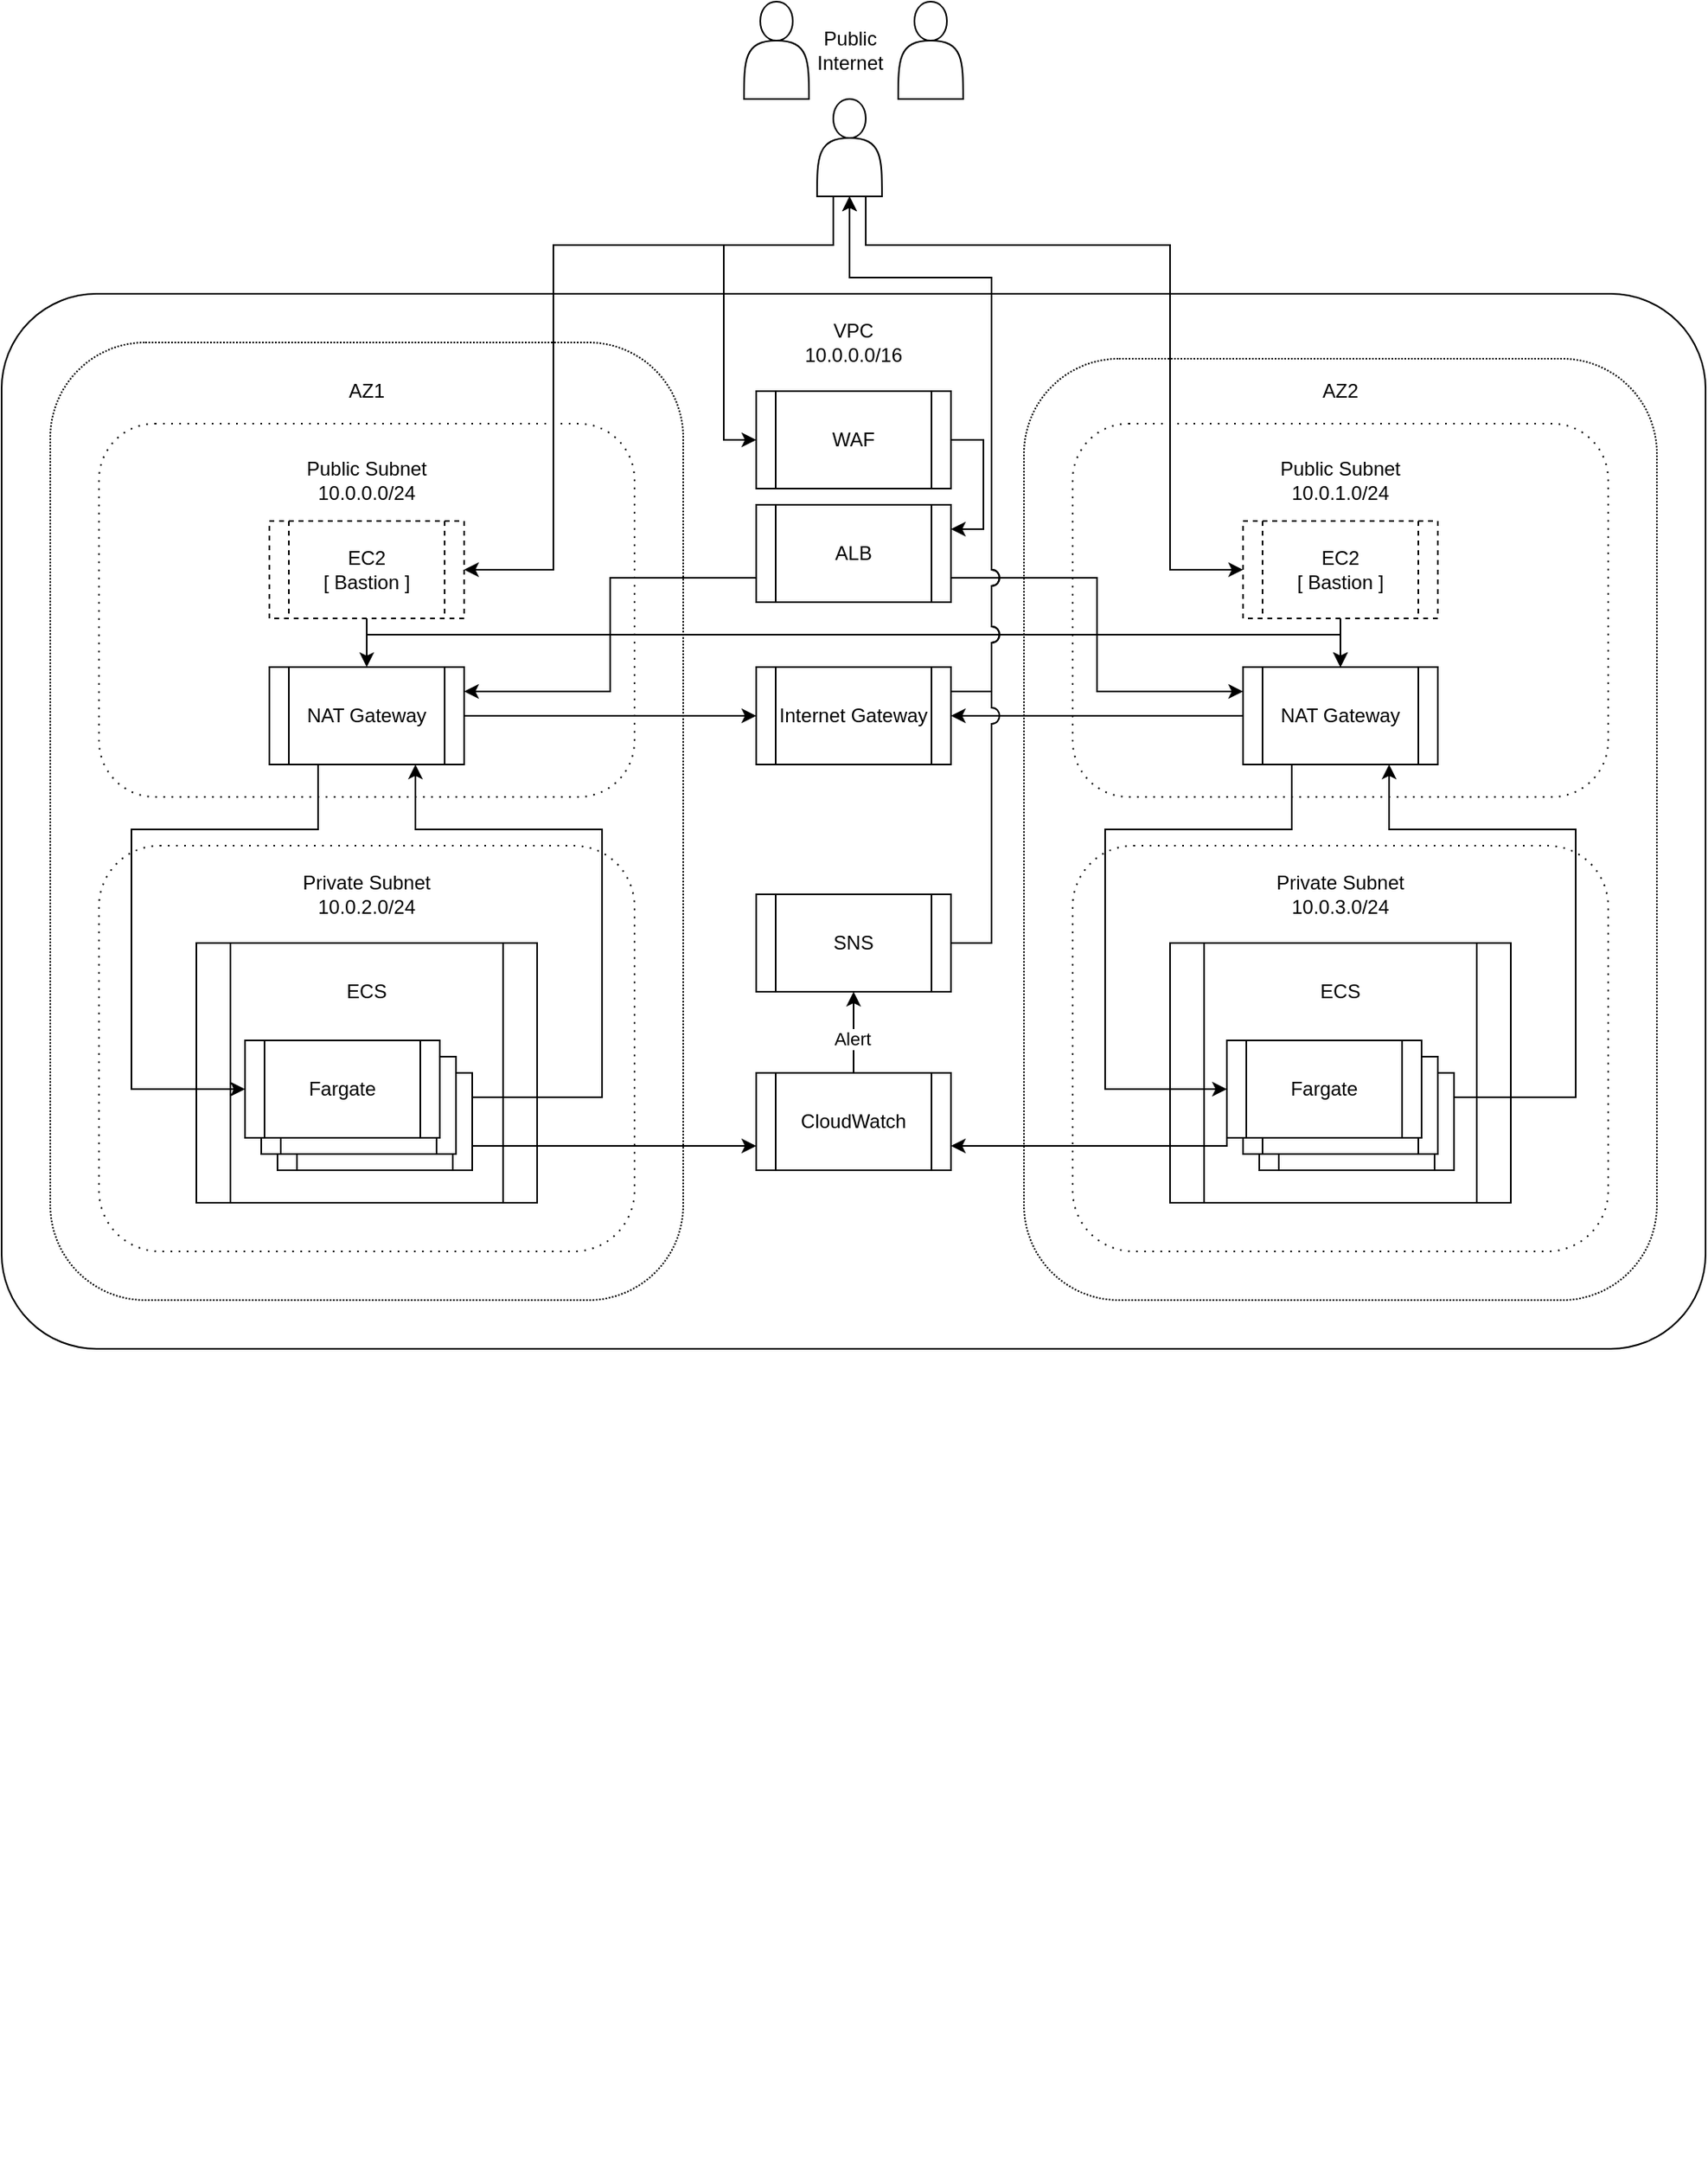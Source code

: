 <mxfile version="14.1.4" type="device"><diagram id="p8JfqxcgnrvmuXXnCCEA" name="Page-1"><mxGraphModel dx="2430" dy="2286" grid="1" gridSize="10" guides="1" tooltips="1" connect="1" arrows="1" fold="1" page="1" pageScale="1" pageWidth="850" pageHeight="1100" math="0" shadow="0"><root><mxCell id="0"/><mxCell id="1" parent="0"/><mxCell id="3jWK8kUcmYZfpDabe1B3-1" value="" style="rounded=1;whiteSpace=wrap;html=1;glass=0;sketch=0;arcSize=9;" vertex="1" parent="1"><mxGeometry x="-120" y="-290" width="1050" height="650" as="geometry"/></mxCell><mxCell id="3jWK8kUcmYZfpDabe1B3-2" value="VPC &lt;br&gt;10.0.0.0/16" style="text;html=1;strokeColor=none;fillColor=none;align=center;verticalAlign=middle;whiteSpace=wrap;rounded=0;" vertex="1" parent="1"><mxGeometry x="355" y="-280" width="100" height="40" as="geometry"/></mxCell><mxCell id="3jWK8kUcmYZfpDabe1B3-4" value="Internet Gateway" style="shape=process;whiteSpace=wrap;html=1;backgroundOutline=1;" vertex="1" parent="1"><mxGeometry x="345" y="-60" width="120" height="60" as="geometry"/></mxCell><mxCell id="3jWK8kUcmYZfpDabe1B3-5" value="" style="group" vertex="1" connectable="0" parent="1"><mxGeometry x="337.5" y="-470" width="135" height="120" as="geometry"/></mxCell><mxCell id="3jWK8kUcmYZfpDabe1B3-6" value="" style="shape=actor;whiteSpace=wrap;html=1;" vertex="1" parent="3jWK8kUcmYZfpDabe1B3-5"><mxGeometry width="40" height="60" as="geometry"/></mxCell><mxCell id="3jWK8kUcmYZfpDabe1B3-7" value="" style="shape=actor;whiteSpace=wrap;html=1;" vertex="1" parent="3jWK8kUcmYZfpDabe1B3-5"><mxGeometry x="45" y="60" width="40" height="60" as="geometry"/></mxCell><mxCell id="3jWK8kUcmYZfpDabe1B3-8" value="" style="shape=actor;whiteSpace=wrap;html=1;" vertex="1" parent="3jWK8kUcmYZfpDabe1B3-5"><mxGeometry x="95" width="40" height="60" as="geometry"/></mxCell><mxCell id="3jWK8kUcmYZfpDabe1B3-9" value="Public&lt;br&gt;Internet" style="text;html=1;strokeColor=none;fillColor=none;align=center;verticalAlign=middle;whiteSpace=wrap;rounded=0;" vertex="1" parent="3jWK8kUcmYZfpDabe1B3-5"><mxGeometry x="45" y="20" width="40" height="20" as="geometry"/></mxCell><mxCell id="3jWK8kUcmYZfpDabe1B3-10" value="" style="group;shadow=0;" vertex="1" connectable="0" parent="1"><mxGeometry x="-90" y="-260" width="390" height="1120" as="geometry"/></mxCell><mxCell id="3jWK8kUcmYZfpDabe1B3-11" value="" style="rounded=1;whiteSpace=wrap;html=1;dashed=1;dashPattern=1 1;" vertex="1" parent="3jWK8kUcmYZfpDabe1B3-10"><mxGeometry width="390" height="590" as="geometry"/></mxCell><mxCell id="3jWK8kUcmYZfpDabe1B3-12" value="AZ1" style="text;html=1;strokeColor=none;fillColor=none;align=center;verticalAlign=middle;whiteSpace=wrap;rounded=0;" vertex="1" parent="3jWK8kUcmYZfpDabe1B3-10"><mxGeometry x="175" y="20" width="40" height="20" as="geometry"/></mxCell><mxCell id="3jWK8kUcmYZfpDabe1B3-13" value="" style="rounded=1;whiteSpace=wrap;html=1;dashed=1;dashPattern=1 4;" vertex="1" parent="3jWK8kUcmYZfpDabe1B3-10"><mxGeometry x="30" y="50" width="330" height="230" as="geometry"/></mxCell><mxCell id="3jWK8kUcmYZfpDabe1B3-14" value="NAT Gateway" style="shape=process;whiteSpace=wrap;html=1;backgroundOutline=1;" vertex="1" parent="3jWK8kUcmYZfpDabe1B3-10"><mxGeometry x="135" y="200" width="120" height="60" as="geometry"/></mxCell><mxCell id="3jWK8kUcmYZfpDabe1B3-15" style="edgeStyle=orthogonalEdgeStyle;rounded=0;orthogonalLoop=1;jettySize=auto;html=1;exitX=0.5;exitY=1;exitDx=0;exitDy=0;" edge="1" parent="3jWK8kUcmYZfpDabe1B3-10" source="3jWK8kUcmYZfpDabe1B3-16" target="3jWK8kUcmYZfpDabe1B3-14"><mxGeometry relative="1" as="geometry"/></mxCell><mxCell id="3jWK8kUcmYZfpDabe1B3-16" value="EC2&lt;br&gt;[ Bastion ]" style="shape=process;whiteSpace=wrap;html=1;backgroundOutline=1;dashed=1;" vertex="1" parent="3jWK8kUcmYZfpDabe1B3-10"><mxGeometry x="135" y="110" width="120" height="60" as="geometry"/></mxCell><mxCell id="3jWK8kUcmYZfpDabe1B3-17" value="Public Subnet&lt;br&gt;10.0.0.0/24" style="text;html=1;strokeColor=none;fillColor=none;align=center;verticalAlign=middle;whiteSpace=wrap;rounded=0;glass=0;sketch=0;" vertex="1" parent="3jWK8kUcmYZfpDabe1B3-10"><mxGeometry x="150" y="70" width="90" height="30" as="geometry"/></mxCell><mxCell id="3jWK8kUcmYZfpDabe1B3-18" value="" style="rounded=1;whiteSpace=wrap;html=1;dashed=1;dashPattern=1 4;" vertex="1" parent="3jWK8kUcmYZfpDabe1B3-10"><mxGeometry x="30" y="310" width="330" height="250" as="geometry"/></mxCell><mxCell id="3jWK8kUcmYZfpDabe1B3-19" value="Private Subnet&lt;br&gt;10.0.2.0/24" style="text;html=1;strokeColor=none;fillColor=none;align=center;verticalAlign=middle;whiteSpace=wrap;rounded=0;" vertex="1" parent="3jWK8kUcmYZfpDabe1B3-10"><mxGeometry x="140" y="320" width="110" height="40" as="geometry"/></mxCell><mxCell id="3jWK8kUcmYZfpDabe1B3-46" value="" style="group" vertex="1" connectable="0" parent="3jWK8kUcmYZfpDabe1B3-10"><mxGeometry x="90" y="370" width="210" height="250" as="geometry"/></mxCell><mxCell id="3jWK8kUcmYZfpDabe1B3-47" value="" style="shape=process;whiteSpace=wrap;html=1;backgroundOutline=1;" vertex="1" parent="3jWK8kUcmYZfpDabe1B3-46"><mxGeometry width="210" height="160" as="geometry"/></mxCell><mxCell id="3jWK8kUcmYZfpDabe1B3-48" value="" style="group" vertex="1" connectable="0" parent="3jWK8kUcmYZfpDabe1B3-46"><mxGeometry x="30" y="60" width="175" height="190" as="geometry"/></mxCell><mxCell id="3jWK8kUcmYZfpDabe1B3-49" value="" style="shape=process;whiteSpace=wrap;html=1;backgroundOutline=1;" vertex="1" parent="3jWK8kUcmYZfpDabe1B3-48"><mxGeometry x="20" y="20" width="120" height="60" as="geometry"/></mxCell><mxCell id="3jWK8kUcmYZfpDabe1B3-50" value="" style="shape=process;whiteSpace=wrap;html=1;backgroundOutline=1;" vertex="1" parent="3jWK8kUcmYZfpDabe1B3-48"><mxGeometry x="10" y="10" width="120" height="60" as="geometry"/></mxCell><mxCell id="3jWK8kUcmYZfpDabe1B3-51" value="Fargate" style="shape=process;whiteSpace=wrap;html=1;backgroundOutline=1;" vertex="1" parent="3jWK8kUcmYZfpDabe1B3-48"><mxGeometry width="120" height="60" as="geometry"/></mxCell><mxCell id="3jWK8kUcmYZfpDabe1B3-52" value="ECS" style="text;html=1;strokeColor=none;fillColor=none;align=center;verticalAlign=middle;whiteSpace=wrap;rounded=0;" vertex="1" parent="3jWK8kUcmYZfpDabe1B3-46"><mxGeometry x="85" y="20" width="40" height="20" as="geometry"/></mxCell><mxCell id="3jWK8kUcmYZfpDabe1B3-75" style="edgeStyle=orthogonalEdgeStyle;rounded=0;orthogonalLoop=1;jettySize=auto;html=1;entryX=0.75;entryY=1;entryDx=0;entryDy=0;exitX=1;exitY=0.25;exitDx=0;exitDy=0;" edge="1" parent="3jWK8kUcmYZfpDabe1B3-10" source="3jWK8kUcmYZfpDabe1B3-49" target="3jWK8kUcmYZfpDabe1B3-14"><mxGeometry relative="1" as="geometry"><mxPoint x="240" y="440" as="sourcePoint"/><Array as="points"><mxPoint x="340" y="465"/><mxPoint x="340" y="300"/><mxPoint x="225" y="300"/></Array></mxGeometry></mxCell><mxCell id="3jWK8kUcmYZfpDabe1B3-76" style="edgeStyle=orthogonalEdgeStyle;rounded=0;orthogonalLoop=1;jettySize=auto;html=1;exitX=0.25;exitY=1;exitDx=0;exitDy=0;entryX=0;entryY=0.5;entryDx=0;entryDy=0;" edge="1" parent="3jWK8kUcmYZfpDabe1B3-10" source="3jWK8kUcmYZfpDabe1B3-14" target="3jWK8kUcmYZfpDabe1B3-51"><mxGeometry relative="1" as="geometry"><Array as="points"><mxPoint x="165" y="300"/><mxPoint x="50" y="300"/><mxPoint x="50" y="460"/></Array></mxGeometry></mxCell><mxCell id="3jWK8kUcmYZfpDabe1B3-30" style="edgeStyle=orthogonalEdgeStyle;rounded=0;orthogonalLoop=1;jettySize=auto;html=1;exitX=0;exitY=0.75;exitDx=0;exitDy=0;entryX=1;entryY=0.25;entryDx=0;entryDy=0;" edge="1" parent="1" source="3jWK8kUcmYZfpDabe1B3-31" target="3jWK8kUcmYZfpDabe1B3-14"><mxGeometry relative="1" as="geometry"/></mxCell><mxCell id="3jWK8kUcmYZfpDabe1B3-31" value="ALB" style="shape=process;whiteSpace=wrap;html=1;backgroundOutline=1;" vertex="1" parent="1"><mxGeometry x="345" y="-160" width="120" height="60" as="geometry"/></mxCell><mxCell id="3jWK8kUcmYZfpDabe1B3-33" style="edgeStyle=orthogonalEdgeStyle;rounded=0;orthogonalLoop=1;jettySize=auto;html=1;exitX=1;exitY=0.5;exitDx=0;exitDy=0;entryX=0;entryY=0.5;entryDx=0;entryDy=0;" edge="1" parent="1" source="3jWK8kUcmYZfpDabe1B3-14" target="3jWK8kUcmYZfpDabe1B3-4"><mxGeometry relative="1" as="geometry"><Array as="points"><mxPoint x="330" y="-30"/><mxPoint x="330" y="-30"/></Array></mxGeometry></mxCell><mxCell id="3jWK8kUcmYZfpDabe1B3-34" style="edgeStyle=orthogonalEdgeStyle;rounded=0;orthogonalLoop=1;jettySize=auto;html=1;exitX=0.25;exitY=1;exitDx=0;exitDy=0;entryX=1;entryY=0.5;entryDx=0;entryDy=0;" edge="1" parent="1" source="3jWK8kUcmYZfpDabe1B3-7" target="3jWK8kUcmYZfpDabe1B3-16"><mxGeometry relative="1" as="geometry"><Array as="points"><mxPoint x="393" y="-320"/><mxPoint x="220" y="-320"/><mxPoint x="220" y="-120"/></Array></mxGeometry></mxCell><mxCell id="3jWK8kUcmYZfpDabe1B3-35" value="" style="rounded=1;whiteSpace=wrap;html=1;dashed=1;dashPattern=1 1;" vertex="1" parent="1"><mxGeometry x="510" y="-250" width="390" height="580" as="geometry"/></mxCell><mxCell id="3jWK8kUcmYZfpDabe1B3-36" value="AZ2" style="text;html=1;strokeColor=none;fillColor=none;align=center;verticalAlign=middle;whiteSpace=wrap;rounded=0;" vertex="1" parent="1"><mxGeometry x="685" y="-240" width="40" height="20" as="geometry"/></mxCell><mxCell id="3jWK8kUcmYZfpDabe1B3-37" value="" style="rounded=1;whiteSpace=wrap;html=1;dashed=1;dashPattern=1 4;" vertex="1" parent="1"><mxGeometry x="540" y="-210" width="330" height="230" as="geometry"/></mxCell><mxCell id="3jWK8kUcmYZfpDabe1B3-38" style="edgeStyle=orthogonalEdgeStyle;rounded=0;orthogonalLoop=1;jettySize=auto;html=1;exitX=0;exitY=0.5;exitDx=0;exitDy=0;entryX=1;entryY=0.5;entryDx=0;entryDy=0;jumpStyle=none;jumpSize=0;" edge="1" parent="1" source="3jWK8kUcmYZfpDabe1B3-39" target="3jWK8kUcmYZfpDabe1B3-4"><mxGeometry relative="1" as="geometry"/></mxCell><mxCell id="3jWK8kUcmYZfpDabe1B3-39" value="NAT Gateway" style="shape=process;whiteSpace=wrap;html=1;backgroundOutline=1;" vertex="1" parent="1"><mxGeometry x="645" y="-60" width="120" height="60" as="geometry"/></mxCell><mxCell id="3jWK8kUcmYZfpDabe1B3-40" value="Public Subnet&lt;br&gt;10.0.1.0/24" style="text;html=1;strokeColor=none;fillColor=none;align=center;verticalAlign=middle;whiteSpace=wrap;rounded=0;glass=0;sketch=0;" vertex="1" parent="1"><mxGeometry x="660" y="-190" width="90" height="30" as="geometry"/></mxCell><mxCell id="3jWK8kUcmYZfpDabe1B3-41" value="" style="group" vertex="1" connectable="0" parent="1"><mxGeometry x="540" y="50" width="330" height="530" as="geometry"/></mxCell><mxCell id="3jWK8kUcmYZfpDabe1B3-42" value="" style="rounded=1;whiteSpace=wrap;html=1;dashed=1;dashPattern=1 4;" vertex="1" parent="3jWK8kUcmYZfpDabe1B3-41"><mxGeometry width="330" height="250" as="geometry"/></mxCell><mxCell id="3jWK8kUcmYZfpDabe1B3-43" value="Private Subnet&lt;br&gt;10.0.3.0/24" style="text;html=1;strokeColor=none;fillColor=none;align=center;verticalAlign=middle;whiteSpace=wrap;rounded=0;" vertex="1" parent="3jWK8kUcmYZfpDabe1B3-41"><mxGeometry x="110" y="10" width="110" height="40" as="geometry"/></mxCell><mxCell id="3jWK8kUcmYZfpDabe1B3-63" value="ECS" style="text;html=1;strokeColor=none;fillColor=none;align=center;verticalAlign=middle;whiteSpace=wrap;rounded=0;" vertex="1" parent="3jWK8kUcmYZfpDabe1B3-41"><mxGeometry x="145" y="70" width="40" height="20" as="geometry"/></mxCell><mxCell id="3jWK8kUcmYZfpDabe1B3-58" value="" style="shape=process;whiteSpace=wrap;html=1;backgroundOutline=1;" vertex="1" parent="3jWK8kUcmYZfpDabe1B3-41"><mxGeometry x="60" y="60" width="210" height="160" as="geometry"/></mxCell><mxCell id="3jWK8kUcmYZfpDabe1B3-113" value="ECS" style="text;html=1;strokeColor=none;fillColor=none;align=center;verticalAlign=middle;whiteSpace=wrap;rounded=0;" vertex="1" parent="3jWK8kUcmYZfpDabe1B3-41"><mxGeometry x="145" y="80" width="40" height="20" as="geometry"/></mxCell><mxCell id="3jWK8kUcmYZfpDabe1B3-59" value="" style="group" vertex="1" connectable="0" parent="3jWK8kUcmYZfpDabe1B3-41"><mxGeometry x="95" y="120" width="175" height="190" as="geometry"/></mxCell><mxCell id="3jWK8kUcmYZfpDabe1B3-60" value="" style="shape=process;whiteSpace=wrap;html=1;backgroundOutline=1;" vertex="1" parent="3jWK8kUcmYZfpDabe1B3-59"><mxGeometry x="20" y="20" width="120" height="60" as="geometry"/></mxCell><mxCell id="3jWK8kUcmYZfpDabe1B3-61" value="" style="shape=process;whiteSpace=wrap;html=1;backgroundOutline=1;" vertex="1" parent="3jWK8kUcmYZfpDabe1B3-59"><mxGeometry x="10" y="10" width="120" height="60" as="geometry"/></mxCell><mxCell id="3jWK8kUcmYZfpDabe1B3-62" value="Fargate" style="shape=process;whiteSpace=wrap;html=1;backgroundOutline=1;" vertex="1" parent="3jWK8kUcmYZfpDabe1B3-59"><mxGeometry width="120" height="60" as="geometry"/></mxCell><mxCell id="3jWK8kUcmYZfpDabe1B3-69" style="edgeStyle=orthogonalEdgeStyle;rounded=0;orthogonalLoop=1;jettySize=auto;html=1;entryX=0.75;entryY=1;entryDx=0;entryDy=0;exitX=1;exitY=0.25;exitDx=0;exitDy=0;" edge="1" parent="1" source="3jWK8kUcmYZfpDabe1B3-60" target="3jWK8kUcmYZfpDabe1B3-39"><mxGeometry relative="1" as="geometry"><mxPoint x="850" y="450" as="sourcePoint"/><Array as="points"><mxPoint x="850" y="205"/><mxPoint x="850" y="40"/><mxPoint x="735" y="40"/></Array></mxGeometry></mxCell><mxCell id="3jWK8kUcmYZfpDabe1B3-70" style="edgeStyle=orthogonalEdgeStyle;rounded=0;orthogonalLoop=1;jettySize=auto;html=1;exitX=0.25;exitY=1;exitDx=0;exitDy=0;entryX=0;entryY=0.5;entryDx=0;entryDy=0;" edge="1" parent="1" source="3jWK8kUcmYZfpDabe1B3-39" target="3jWK8kUcmYZfpDabe1B3-62"><mxGeometry relative="1" as="geometry"><Array as="points"><mxPoint x="675" y="40"/><mxPoint x="560" y="40"/><mxPoint x="560" y="200"/></Array></mxGeometry></mxCell><mxCell id="3jWK8kUcmYZfpDabe1B3-71" style="edgeStyle=orthogonalEdgeStyle;rounded=0;orthogonalLoop=1;jettySize=auto;html=1;exitX=0.5;exitY=1;exitDx=0;exitDy=0;" edge="1" parent="1" source="3jWK8kUcmYZfpDabe1B3-16" target="3jWK8kUcmYZfpDabe1B3-39"><mxGeometry relative="1" as="geometry"><Array as="points"><mxPoint x="105" y="-80"/><mxPoint x="705" y="-80"/></Array></mxGeometry></mxCell><mxCell id="3jWK8kUcmYZfpDabe1B3-72" style="edgeStyle=orthogonalEdgeStyle;rounded=0;orthogonalLoop=1;jettySize=auto;html=1;exitX=1;exitY=0.75;exitDx=0;exitDy=0;entryX=0;entryY=0.25;entryDx=0;entryDy=0;" edge="1" parent="1" source="3jWK8kUcmYZfpDabe1B3-31" target="3jWK8kUcmYZfpDabe1B3-39"><mxGeometry relative="1" as="geometry"/></mxCell><mxCell id="3jWK8kUcmYZfpDabe1B3-73" value="EC2&lt;br&gt;[ Bastion ]" style="shape=process;whiteSpace=wrap;html=1;backgroundOutline=1;dashed=1;" vertex="1" parent="1"><mxGeometry x="645" y="-150" width="120" height="60" as="geometry"/></mxCell><mxCell id="3jWK8kUcmYZfpDabe1B3-74" style="edgeStyle=orthogonalEdgeStyle;rounded=0;orthogonalLoop=1;jettySize=auto;html=1;exitX=0.75;exitY=1;exitDx=0;exitDy=0;entryX=0;entryY=0.5;entryDx=0;entryDy=0;" edge="1" parent="1" source="3jWK8kUcmYZfpDabe1B3-7" target="3jWK8kUcmYZfpDabe1B3-73"><mxGeometry relative="1" as="geometry"><Array as="points"><mxPoint x="412" y="-320"/><mxPoint x="600" y="-320"/><mxPoint x="600" y="-120"/></Array></mxGeometry></mxCell><mxCell id="3jWK8kUcmYZfpDabe1B3-81" style="edgeStyle=orthogonalEdgeStyle;rounded=0;orthogonalLoop=1;jettySize=auto;html=1;exitX=0.5;exitY=1;exitDx=0;exitDy=0;entryX=0.5;entryY=0;entryDx=0;entryDy=0;" edge="1" parent="1" source="3jWK8kUcmYZfpDabe1B3-73" target="3jWK8kUcmYZfpDabe1B3-39"><mxGeometry relative="1" as="geometry"/></mxCell><mxCell id="3jWK8kUcmYZfpDabe1B3-116" style="edgeStyle=orthogonalEdgeStyle;rounded=0;orthogonalLoop=1;jettySize=auto;html=1;exitX=1;exitY=0.5;exitDx=0;exitDy=0;entryX=1;entryY=0.25;entryDx=0;entryDy=0;" edge="1" parent="1" source="3jWK8kUcmYZfpDabe1B3-114" target="3jWK8kUcmYZfpDabe1B3-31"><mxGeometry relative="1" as="geometry"/></mxCell><mxCell id="3jWK8kUcmYZfpDabe1B3-114" value="WAF" style="shape=process;whiteSpace=wrap;html=1;backgroundOutline=1;" vertex="1" parent="1"><mxGeometry x="345" y="-230" width="120" height="60" as="geometry"/></mxCell><mxCell id="3jWK8kUcmYZfpDabe1B3-115" style="edgeStyle=orthogonalEdgeStyle;rounded=0;orthogonalLoop=1;jettySize=auto;html=1;exitX=0.25;exitY=1;exitDx=0;exitDy=0;entryX=0;entryY=0.5;entryDx=0;entryDy=0;" edge="1" parent="1" source="3jWK8kUcmYZfpDabe1B3-7" target="3jWK8kUcmYZfpDabe1B3-114"><mxGeometry relative="1" as="geometry"><Array as="points"><mxPoint x="393" y="-320"/><mxPoint x="325" y="-320"/><mxPoint x="325" y="-200"/></Array></mxGeometry></mxCell><mxCell id="3jWK8kUcmYZfpDabe1B3-121" style="edgeStyle=orthogonalEdgeStyle;rounded=0;orthogonalLoop=1;jettySize=auto;html=1;exitX=0.5;exitY=0;exitDx=0;exitDy=0;entryX=0.5;entryY=1;entryDx=0;entryDy=0;" edge="1" parent="1" source="3jWK8kUcmYZfpDabe1B3-117" target="3jWK8kUcmYZfpDabe1B3-118"><mxGeometry relative="1" as="geometry"/></mxCell><mxCell id="3jWK8kUcmYZfpDabe1B3-122" value="Alert" style="edgeLabel;html=1;align=center;verticalAlign=middle;resizable=0;points=[];" vertex="1" connectable="0" parent="3jWK8kUcmYZfpDabe1B3-121"><mxGeometry x="-0.148" y="1" relative="1" as="geometry"><mxPoint as="offset"/></mxGeometry></mxCell><mxCell id="3jWK8kUcmYZfpDabe1B3-117" value="CloudWatch" style="shape=process;whiteSpace=wrap;html=1;backgroundOutline=1;" vertex="1" parent="1"><mxGeometry x="345" y="190" width="120" height="60" as="geometry"/></mxCell><mxCell id="3jWK8kUcmYZfpDabe1B3-125" style="edgeStyle=orthogonalEdgeStyle;rounded=0;orthogonalLoop=1;jettySize=auto;html=1;exitX=1;exitY=0.5;exitDx=0;exitDy=0;entryX=0.5;entryY=1;entryDx=0;entryDy=0;jumpStyle=arc;jumpSize=10;" edge="1" parent="1" source="3jWK8kUcmYZfpDabe1B3-118" target="3jWK8kUcmYZfpDabe1B3-7"><mxGeometry relative="1" as="geometry"><Array as="points"><mxPoint x="490" y="110"/><mxPoint x="490" y="-300"/><mxPoint x="403" y="-300"/></Array></mxGeometry></mxCell><mxCell id="3jWK8kUcmYZfpDabe1B3-118" value="SNS" style="shape=process;whiteSpace=wrap;html=1;backgroundOutline=1;" vertex="1" parent="1"><mxGeometry x="345" y="80" width="120" height="60" as="geometry"/></mxCell><mxCell id="3jWK8kUcmYZfpDabe1B3-119" style="edgeStyle=orthogonalEdgeStyle;rounded=0;orthogonalLoop=1;jettySize=auto;html=1;exitX=1;exitY=0.75;exitDx=0;exitDy=0;entryX=0;entryY=0.75;entryDx=0;entryDy=0;" edge="1" parent="1" source="3jWK8kUcmYZfpDabe1B3-49" target="3jWK8kUcmYZfpDabe1B3-117"><mxGeometry relative="1" as="geometry"/></mxCell><mxCell id="3jWK8kUcmYZfpDabe1B3-120" style="edgeStyle=orthogonalEdgeStyle;rounded=0;orthogonalLoop=1;jettySize=auto;html=1;exitX=0;exitY=0.75;exitDx=0;exitDy=0;entryX=1;entryY=0.75;entryDx=0;entryDy=0;" edge="1" parent="1" source="3jWK8kUcmYZfpDabe1B3-62" target="3jWK8kUcmYZfpDabe1B3-117"><mxGeometry relative="1" as="geometry"><Array as="points"><mxPoint x="635" y="235"/></Array></mxGeometry></mxCell><mxCell id="3jWK8kUcmYZfpDabe1B3-3" style="edgeStyle=orthogonalEdgeStyle;rounded=0;orthogonalLoop=1;jettySize=auto;html=1;exitX=1;exitY=0.25;exitDx=0;exitDy=0;entryX=0.5;entryY=1;entryDx=0;entryDy=0;jumpStyle=arc;jumpSize=10;" edge="1" parent="1" source="3jWK8kUcmYZfpDabe1B3-4" target="3jWK8kUcmYZfpDabe1B3-7"><mxGeometry relative="1" as="geometry"><Array as="points"><mxPoint x="490" y="-45"/><mxPoint x="490" y="-300"/><mxPoint x="403" y="-300"/></Array></mxGeometry></mxCell></root></mxGraphModel></diagram></mxfile>